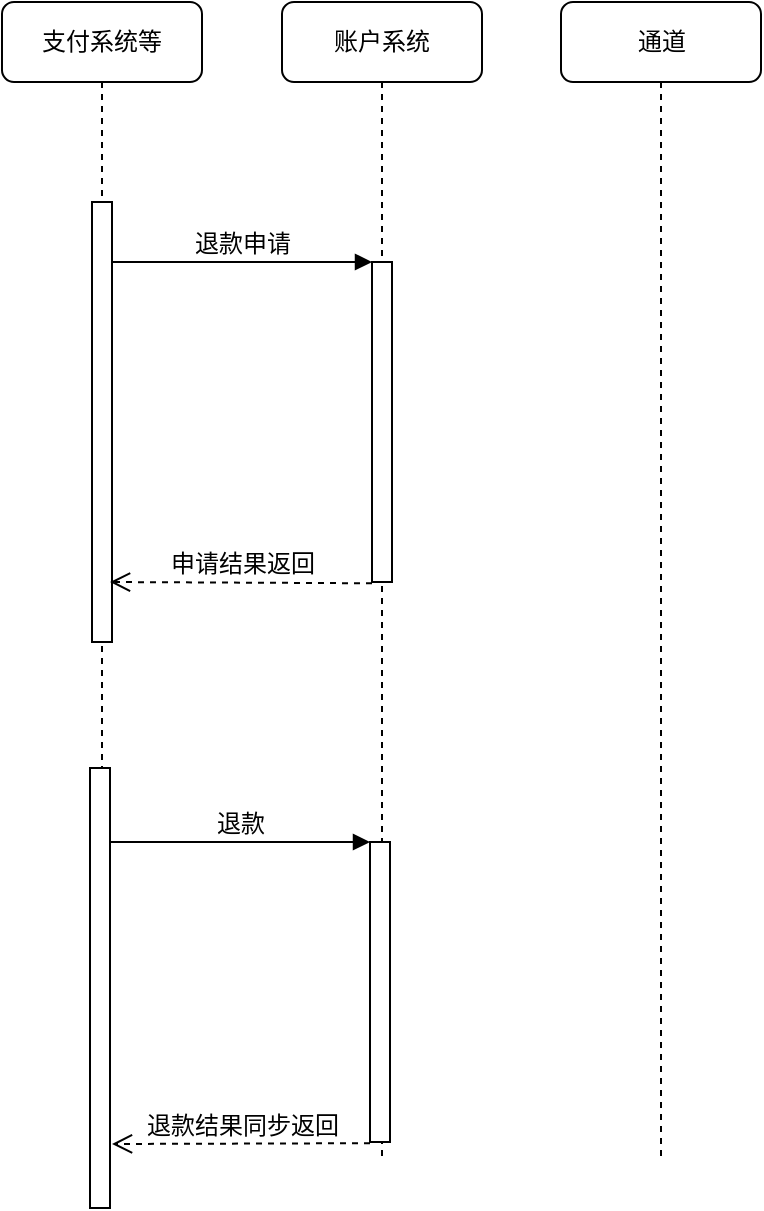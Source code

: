 <mxfile version="10.6.3" type="github"><diagram name="Page-1" id="13e1069c-82ec-6db2-03f1-153e76fe0fe0"><mxGraphModel dx="1158" dy="616" grid="1" gridSize="10" guides="1" tooltips="1" connect="1" arrows="1" fold="1" page="1" pageScale="1" pageWidth="1100" pageHeight="850" background="#ffffff" math="0" shadow="0"><root><mxCell id="0"/><mxCell id="1" parent="0"/><mxCell id="7baba1c4bc27f4b0-2" value="账户系统" style="shape=umlLifeline;perimeter=lifelinePerimeter;whiteSpace=wrap;html=1;container=1;collapsible=0;recursiveResize=0;outlineConnect=0;rounded=1;shadow=0;comic=0;labelBackgroundColor=none;strokeColor=#000000;strokeWidth=1;fillColor=#FFFFFF;fontFamily=Verdana;fontSize=12;fontColor=#000000;align=center;" parent="1" vertex="1"><mxGeometry x="240" y="80" width="100" height="580" as="geometry"/></mxCell><mxCell id="7baba1c4bc27f4b0-10" value="" style="html=1;points=[];perimeter=orthogonalPerimeter;rounded=0;shadow=0;comic=0;labelBackgroundColor=none;strokeColor=#000000;strokeWidth=1;fillColor=#FFFFFF;fontFamily=Verdana;fontSize=12;fontColor=#000000;align=center;" parent="7baba1c4bc27f4b0-2" vertex="1"><mxGeometry x="45" y="130" width="10" height="160" as="geometry"/></mxCell><mxCell id="7baba1c4bc27f4b0-3" value="通道" style="shape=umlLifeline;perimeter=lifelinePerimeter;whiteSpace=wrap;html=1;container=1;collapsible=0;recursiveResize=0;outlineConnect=0;rounded=1;shadow=0;comic=0;labelBackgroundColor=none;strokeColor=#000000;strokeWidth=1;fillColor=#FFFFFF;fontFamily=Verdana;fontSize=12;fontColor=#000000;align=center;" parent="1" vertex="1"><mxGeometry x="379.5" y="80" width="100" height="580" as="geometry"/></mxCell><mxCell id="7baba1c4bc27f4b0-8" value="支付系统等" style="shape=umlLifeline;perimeter=lifelinePerimeter;whiteSpace=wrap;html=1;container=1;collapsible=0;recursiveResize=0;outlineConnect=0;rounded=1;shadow=0;comic=0;labelBackgroundColor=none;strokeColor=#000000;strokeWidth=1;fillColor=#FFFFFF;fontFamily=Verdana;fontSize=12;fontColor=#000000;align=center;" parent="1" vertex="1"><mxGeometry x="100" y="80" width="100" height="580" as="geometry"/></mxCell><mxCell id="7baba1c4bc27f4b0-9" value="" style="html=1;points=[];perimeter=orthogonalPerimeter;rounded=0;shadow=0;comic=0;labelBackgroundColor=none;strokeColor=#000000;strokeWidth=1;fillColor=#FFFFFF;fontFamily=Verdana;fontSize=12;fontColor=#000000;align=center;" parent="7baba1c4bc27f4b0-8" vertex="1"><mxGeometry x="45" y="100" width="10" height="220" as="geometry"/></mxCell><mxCell id="7baba1c4bc27f4b0-27" value="申请结果返回" style="html=1;verticalAlign=bottom;endArrow=open;dashed=1;endSize=8;exitX=0;exitY=1.004;labelBackgroundColor=none;fontFamily=Verdana;fontSize=12;exitDx=0;exitDy=0;exitPerimeter=0;" parent="1" source="7baba1c4bc27f4b0-10" edge="1"><mxGeometry relative="1" as="geometry"><mxPoint x="154" y="370" as="targetPoint"/></mxGeometry></mxCell><mxCell id="7baba1c4bc27f4b0-11" value="退款申请" style="html=1;verticalAlign=bottom;endArrow=block;entryX=0;entryY=0;labelBackgroundColor=none;fontFamily=Verdana;fontSize=12;edgeStyle=elbowEdgeStyle;elbow=vertical;" parent="1" source="7baba1c4bc27f4b0-9" target="7baba1c4bc27f4b0-10" edge="1"><mxGeometry relative="1" as="geometry"><mxPoint x="220" y="190" as="sourcePoint"/></mxGeometry></mxCell><mxCell id="x1TxsvONScynIIXr87TG-2" value="" style="html=1;points=[];perimeter=orthogonalPerimeter;rounded=0;shadow=0;comic=0;labelBackgroundColor=none;strokeColor=#000000;strokeWidth=1;fillColor=#FFFFFF;fontFamily=Verdana;fontSize=12;fontColor=#000000;align=center;" parent="1" vertex="1"><mxGeometry x="284" y="500" width="10" height="150" as="geometry"/></mxCell><mxCell id="x1TxsvONScynIIXr87TG-11" value="" style="html=1;points=[];perimeter=orthogonalPerimeter;rounded=0;shadow=0;comic=0;labelBackgroundColor=none;strokeColor=#000000;strokeWidth=1;fillColor=#FFFFFF;fontFamily=Verdana;fontSize=12;fontColor=#000000;align=center;" parent="1" vertex="1"><mxGeometry x="144" y="463" width="10" height="220" as="geometry"/></mxCell><mxCell id="x1TxsvONScynIIXr87TG-12" value="退款结果同步返回" style="html=1;verticalAlign=bottom;endArrow=open;dashed=1;endSize=8;exitX=0;exitY=1.004;labelBackgroundColor=none;fontFamily=Verdana;fontSize=12;exitDx=0;exitDy=0;exitPerimeter=0;" parent="1" source="x1TxsvONScynIIXr87TG-2" edge="1"><mxGeometry relative="1" as="geometry"><mxPoint x="155" y="651" as="targetPoint"/></mxGeometry></mxCell><mxCell id="x1TxsvONScynIIXr87TG-13" value="退款" style="html=1;verticalAlign=bottom;endArrow=block;entryX=0;entryY=0;labelBackgroundColor=none;fontFamily=Verdana;fontSize=12;edgeStyle=elbowEdgeStyle;elbow=vertical;" parent="1" source="x1TxsvONScynIIXr87TG-11" target="x1TxsvONScynIIXr87TG-2" edge="1"><mxGeometry relative="1" as="geometry"><mxPoint x="219" y="473" as="sourcePoint"/></mxGeometry></mxCell></root></mxGraphModel></diagram></mxfile>